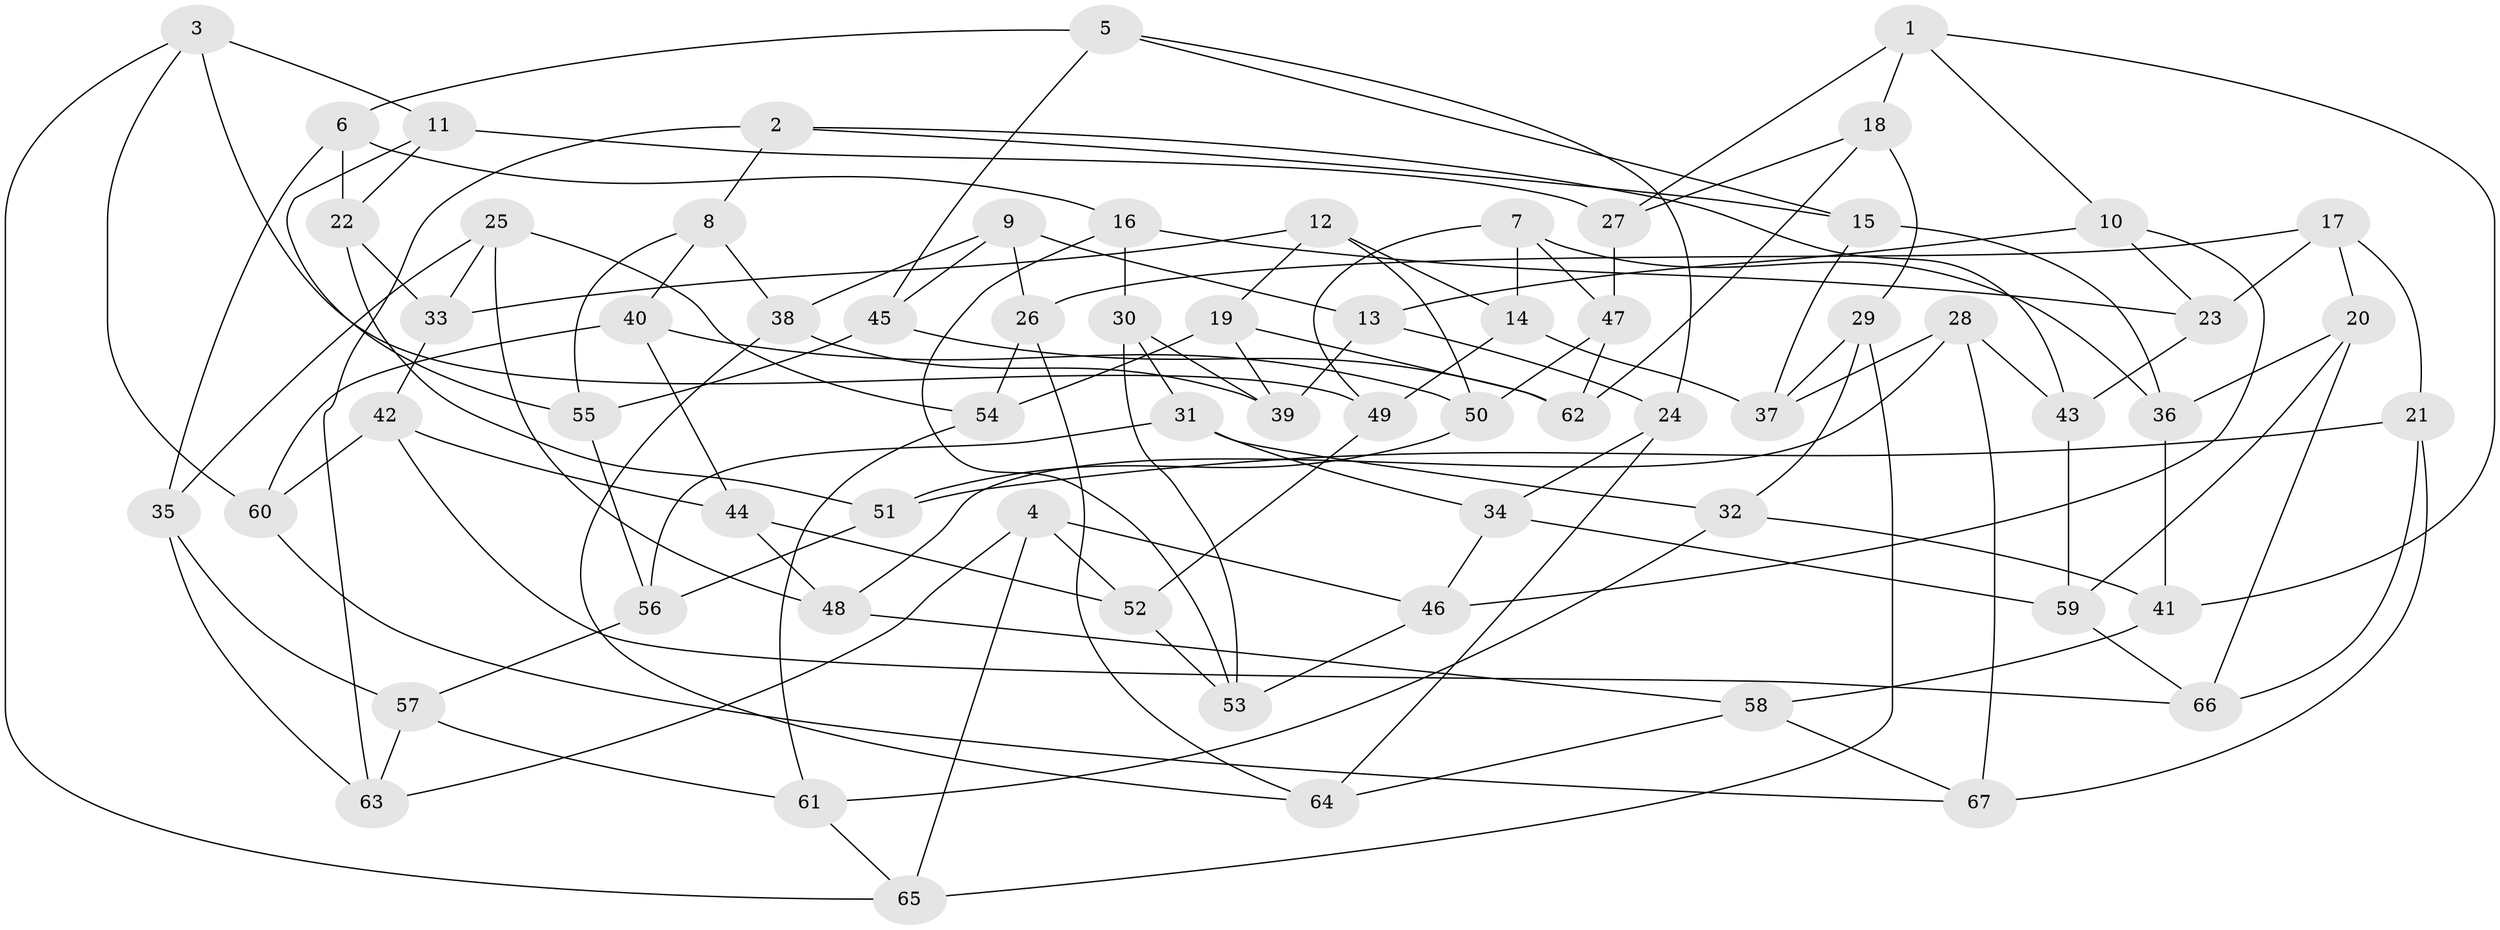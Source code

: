 // Generated by graph-tools (version 1.1) at 2025/38/03/09/25 02:38:16]
// undirected, 67 vertices, 134 edges
graph export_dot {
graph [start="1"]
  node [color=gray90,style=filled];
  1;
  2;
  3;
  4;
  5;
  6;
  7;
  8;
  9;
  10;
  11;
  12;
  13;
  14;
  15;
  16;
  17;
  18;
  19;
  20;
  21;
  22;
  23;
  24;
  25;
  26;
  27;
  28;
  29;
  30;
  31;
  32;
  33;
  34;
  35;
  36;
  37;
  38;
  39;
  40;
  41;
  42;
  43;
  44;
  45;
  46;
  47;
  48;
  49;
  50;
  51;
  52;
  53;
  54;
  55;
  56;
  57;
  58;
  59;
  60;
  61;
  62;
  63;
  64;
  65;
  66;
  67;
  1 -- 18;
  1 -- 27;
  1 -- 41;
  1 -- 10;
  2 -- 43;
  2 -- 63;
  2 -- 15;
  2 -- 8;
  3 -- 65;
  3 -- 11;
  3 -- 60;
  3 -- 49;
  4 -- 52;
  4 -- 46;
  4 -- 63;
  4 -- 65;
  5 -- 24;
  5 -- 15;
  5 -- 45;
  5 -- 6;
  6 -- 16;
  6 -- 35;
  6 -- 22;
  7 -- 47;
  7 -- 36;
  7 -- 49;
  7 -- 14;
  8 -- 38;
  8 -- 55;
  8 -- 40;
  9 -- 13;
  9 -- 45;
  9 -- 26;
  9 -- 38;
  10 -- 13;
  10 -- 46;
  10 -- 23;
  11 -- 55;
  11 -- 22;
  11 -- 27;
  12 -- 19;
  12 -- 33;
  12 -- 50;
  12 -- 14;
  13 -- 24;
  13 -- 39;
  14 -- 37;
  14 -- 49;
  15 -- 37;
  15 -- 36;
  16 -- 30;
  16 -- 53;
  16 -- 23;
  17 -- 23;
  17 -- 26;
  17 -- 21;
  17 -- 20;
  18 -- 29;
  18 -- 62;
  18 -- 27;
  19 -- 54;
  19 -- 62;
  19 -- 39;
  20 -- 36;
  20 -- 66;
  20 -- 59;
  21 -- 67;
  21 -- 66;
  21 -- 51;
  22 -- 33;
  22 -- 51;
  23 -- 43;
  24 -- 64;
  24 -- 34;
  25 -- 48;
  25 -- 54;
  25 -- 35;
  25 -- 33;
  26 -- 64;
  26 -- 54;
  27 -- 47;
  28 -- 48;
  28 -- 37;
  28 -- 67;
  28 -- 43;
  29 -- 65;
  29 -- 37;
  29 -- 32;
  30 -- 53;
  30 -- 39;
  30 -- 31;
  31 -- 32;
  31 -- 34;
  31 -- 56;
  32 -- 41;
  32 -- 61;
  33 -- 42;
  34 -- 46;
  34 -- 59;
  35 -- 63;
  35 -- 57;
  36 -- 41;
  38 -- 64;
  38 -- 39;
  40 -- 60;
  40 -- 50;
  40 -- 44;
  41 -- 58;
  42 -- 44;
  42 -- 66;
  42 -- 60;
  43 -- 59;
  44 -- 52;
  44 -- 48;
  45 -- 62;
  45 -- 55;
  46 -- 53;
  47 -- 50;
  47 -- 62;
  48 -- 58;
  49 -- 52;
  50 -- 51;
  51 -- 56;
  52 -- 53;
  54 -- 61;
  55 -- 56;
  56 -- 57;
  57 -- 61;
  57 -- 63;
  58 -- 67;
  58 -- 64;
  59 -- 66;
  60 -- 67;
  61 -- 65;
}
